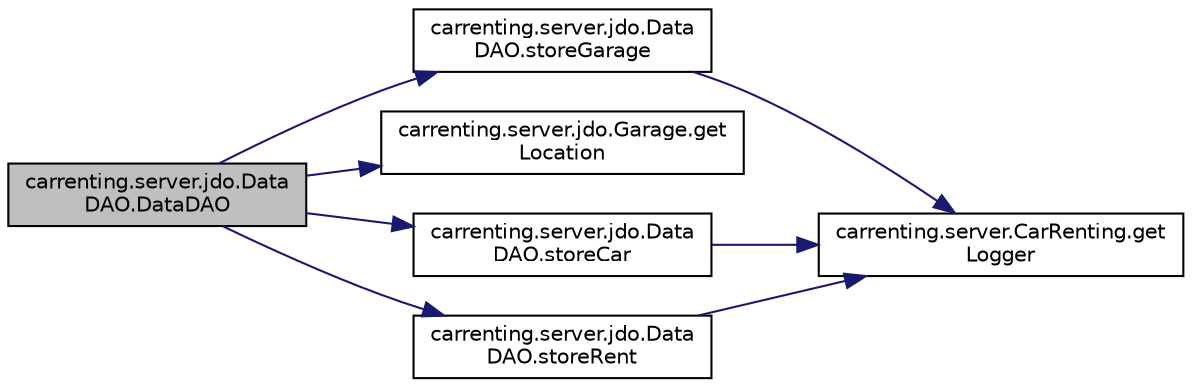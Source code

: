 digraph "carrenting.server.jdo.DataDAO.DataDAO"
{
 // LATEX_PDF_SIZE
  edge [fontname="Helvetica",fontsize="10",labelfontname="Helvetica",labelfontsize="10"];
  node [fontname="Helvetica",fontsize="10",shape=record];
  rankdir="LR";
  Node0 [label="carrenting.server.jdo.Data\lDAO.DataDAO",height=0.2,width=0.4,color="black", fillcolor="grey75", style="filled", fontcolor="black",tooltip=" "];
  Node0 -> Node1 [color="midnightblue",fontsize="10",style="solid",fontname="Helvetica"];
  Node1 [label="carrenting.server.jdo.Data\lDAO.storeGarage",height=0.2,width=0.4,color="black", fillcolor="white", style="filled",URL="$classcarrenting_1_1server_1_1jdo_1_1_data_d_a_o.html#acc6c38b4b5481d4e22f7673fed01c25c",tooltip=" "];
  Node1 -> Node2 [color="midnightblue",fontsize="10",style="solid",fontname="Helvetica"];
  Node2 [label="carrenting.server.CarRenting.get\lLogger",height=0.2,width=0.4,color="black", fillcolor="white", style="filled",URL="$classcarrenting_1_1server_1_1_car_renting.html#ab6247bc987fa497393e8db651849f845",tooltip=" "];
  Node0 -> Node3 [color="midnightblue",fontsize="10",style="solid",fontname="Helvetica"];
  Node3 [label="carrenting.server.jdo.Garage.get\lLocation",height=0.2,width=0.4,color="black", fillcolor="white", style="filled",URL="$classcarrenting_1_1server_1_1jdo_1_1_garage.html#a869f377b57358c6ef3c7d940b2290812",tooltip=" "];
  Node0 -> Node4 [color="midnightblue",fontsize="10",style="solid",fontname="Helvetica"];
  Node4 [label="carrenting.server.jdo.Data\lDAO.storeCar",height=0.2,width=0.4,color="black", fillcolor="white", style="filled",URL="$classcarrenting_1_1server_1_1jdo_1_1_data_d_a_o.html#af9e2798cf3b06a1fbcb74f3bc92c670f",tooltip=" "];
  Node4 -> Node2 [color="midnightblue",fontsize="10",style="solid",fontname="Helvetica"];
  Node0 -> Node5 [color="midnightblue",fontsize="10",style="solid",fontname="Helvetica"];
  Node5 [label="carrenting.server.jdo.Data\lDAO.storeRent",height=0.2,width=0.4,color="black", fillcolor="white", style="filled",URL="$classcarrenting_1_1server_1_1jdo_1_1_data_d_a_o.html#acf4c9d1e243934c4e900c5f78276d781",tooltip=" "];
  Node5 -> Node2 [color="midnightblue",fontsize="10",style="solid",fontname="Helvetica"];
}
